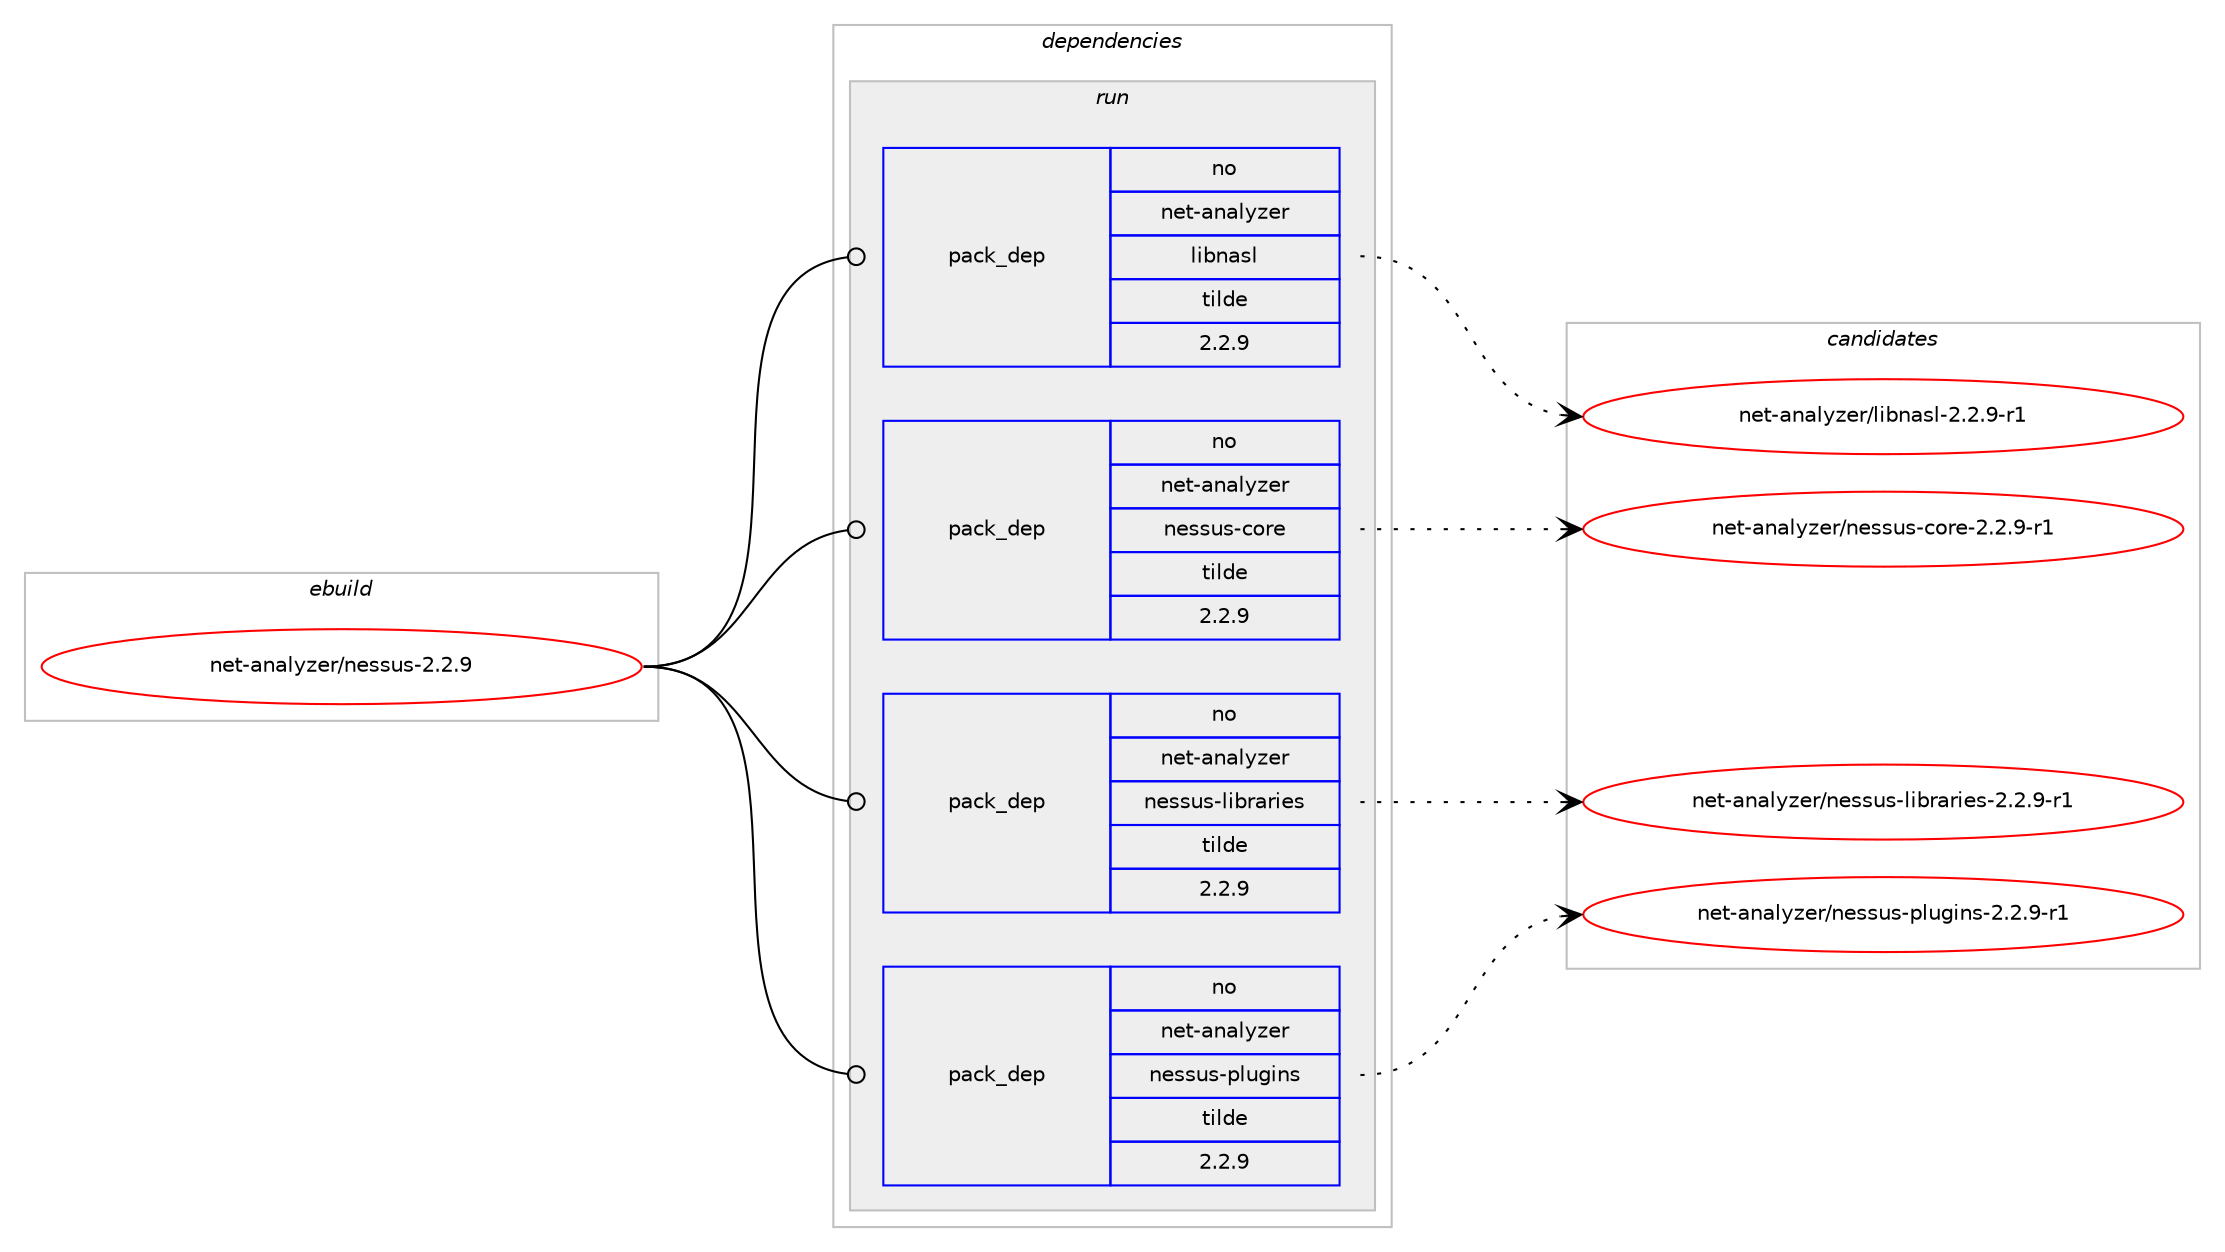 digraph prolog {

# *************
# Graph options
# *************

newrank=true;
concentrate=true;
compound=true;
graph [rankdir=LR,fontname=Helvetica,fontsize=10,ranksep=1.5];#, ranksep=2.5, nodesep=0.2];
edge  [arrowhead=vee];
node  [fontname=Helvetica,fontsize=10];

# **********
# The ebuild
# **********

subgraph cluster_leftcol {
color=gray;
rank=same;
label=<<i>ebuild</i>>;
id [label="net-analyzer/nessus-2.2.9", color=red, width=4, href="../net-analyzer/nessus-2.2.9.svg"];
}

# ****************
# The dependencies
# ****************

subgraph cluster_midcol {
color=gray;
label=<<i>dependencies</i>>;
subgraph cluster_compile {
fillcolor="#eeeeee";
style=filled;
label=<<i>compile</i>>;
}
subgraph cluster_compileandrun {
fillcolor="#eeeeee";
style=filled;
label=<<i>compile and run</i>>;
}
subgraph cluster_run {
fillcolor="#eeeeee";
style=filled;
label=<<i>run</i>>;
subgraph pack1176439 {
dependency1645250 [label=<<TABLE BORDER="0" CELLBORDER="1" CELLSPACING="0" CELLPADDING="4" WIDTH="220"><TR><TD ROWSPAN="6" CELLPADDING="30">pack_dep</TD></TR><TR><TD WIDTH="110">no</TD></TR><TR><TD>net-analyzer</TD></TR><TR><TD>libnasl</TD></TR><TR><TD>tilde</TD></TR><TR><TD>2.2.9</TD></TR></TABLE>>, shape=none, color=blue];
}
id:e -> dependency1645250:w [weight=20,style="solid",arrowhead="odot"];
subgraph pack1176440 {
dependency1645251 [label=<<TABLE BORDER="0" CELLBORDER="1" CELLSPACING="0" CELLPADDING="4" WIDTH="220"><TR><TD ROWSPAN="6" CELLPADDING="30">pack_dep</TD></TR><TR><TD WIDTH="110">no</TD></TR><TR><TD>net-analyzer</TD></TR><TR><TD>nessus-core</TD></TR><TR><TD>tilde</TD></TR><TR><TD>2.2.9</TD></TR></TABLE>>, shape=none, color=blue];
}
id:e -> dependency1645251:w [weight=20,style="solid",arrowhead="odot"];
subgraph pack1176441 {
dependency1645252 [label=<<TABLE BORDER="0" CELLBORDER="1" CELLSPACING="0" CELLPADDING="4" WIDTH="220"><TR><TD ROWSPAN="6" CELLPADDING="30">pack_dep</TD></TR><TR><TD WIDTH="110">no</TD></TR><TR><TD>net-analyzer</TD></TR><TR><TD>nessus-libraries</TD></TR><TR><TD>tilde</TD></TR><TR><TD>2.2.9</TD></TR></TABLE>>, shape=none, color=blue];
}
id:e -> dependency1645252:w [weight=20,style="solid",arrowhead="odot"];
subgraph pack1176442 {
dependency1645253 [label=<<TABLE BORDER="0" CELLBORDER="1" CELLSPACING="0" CELLPADDING="4" WIDTH="220"><TR><TD ROWSPAN="6" CELLPADDING="30">pack_dep</TD></TR><TR><TD WIDTH="110">no</TD></TR><TR><TD>net-analyzer</TD></TR><TR><TD>nessus-plugins</TD></TR><TR><TD>tilde</TD></TR><TR><TD>2.2.9</TD></TR></TABLE>>, shape=none, color=blue];
}
id:e -> dependency1645253:w [weight=20,style="solid",arrowhead="odot"];
}
}

# **************
# The candidates
# **************

subgraph cluster_choices {
rank=same;
color=gray;
label=<<i>candidates</i>>;

subgraph choice1176439 {
color=black;
nodesep=1;
choice1101011164597110971081211221011144710810598110971151084550465046574511449 [label="net-analyzer/libnasl-2.2.9-r1", color=red, width=4,href="../net-analyzer/libnasl-2.2.9-r1.svg"];
dependency1645250:e -> choice1101011164597110971081211221011144710810598110971151084550465046574511449:w [style=dotted,weight="100"];
}
subgraph choice1176440 {
color=black;
nodesep=1;
choice1101011164597110971081211221011144711010111511511711545991111141014550465046574511449 [label="net-analyzer/nessus-core-2.2.9-r1", color=red, width=4,href="../net-analyzer/nessus-core-2.2.9-r1.svg"];
dependency1645251:e -> choice1101011164597110971081211221011144711010111511511711545991111141014550465046574511449:w [style=dotted,weight="100"];
}
subgraph choice1176441 {
color=black;
nodesep=1;
choice110101116459711097108121122101114471101011151151171154510810598114971141051011154550465046574511449 [label="net-analyzer/nessus-libraries-2.2.9-r1", color=red, width=4,href="../net-analyzer/nessus-libraries-2.2.9-r1.svg"];
dependency1645252:e -> choice110101116459711097108121122101114471101011151151171154510810598114971141051011154550465046574511449:w [style=dotted,weight="100"];
}
subgraph choice1176442 {
color=black;
nodesep=1;
choice11010111645971109710812112210111447110101115115117115451121081171031051101154550465046574511449 [label="net-analyzer/nessus-plugins-2.2.9-r1", color=red, width=4,href="../net-analyzer/nessus-plugins-2.2.9-r1.svg"];
dependency1645253:e -> choice11010111645971109710812112210111447110101115115117115451121081171031051101154550465046574511449:w [style=dotted,weight="100"];
}
}

}
